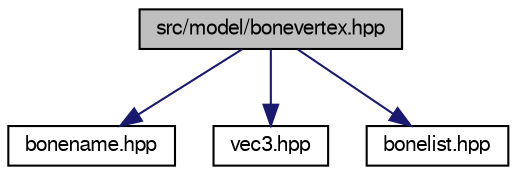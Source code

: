 digraph "src/model/bonevertex.hpp"
{
 // LATEX_PDF_SIZE
  bgcolor="transparent";
  edge [fontname="FreeSans",fontsize="10",labelfontname="FreeSans",labelfontsize="10"];
  node [fontname="FreeSans",fontsize="10",shape=record];
  Node1 [label="src/model/bonevertex.hpp",height=0.2,width=0.4,color="black", fillcolor="grey75", style="filled", fontcolor="black",tooltip=" "];
  Node1 -> Node2 [color="midnightblue",fontsize="10",style="solid",fontname="FreeSans"];
  Node2 [label="bonename.hpp",height=0.2,width=0.4,color="black",URL="$a01139.html",tooltip=" "];
  Node1 -> Node3 [color="midnightblue",fontsize="10",style="solid",fontname="FreeSans"];
  Node3 [label="vec3.hpp",height=0.2,width=0.4,color="black",URL="$a01214.html",tooltip=" "];
  Node1 -> Node4 [color="midnightblue",fontsize="10",style="solid",fontname="FreeSans"];
  Node4 [label="bonelist.hpp",height=0.2,width=0.4,color="black",URL="$a01127.html",tooltip=" "];
}
